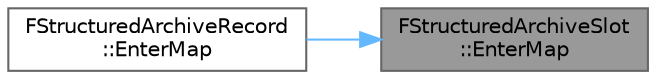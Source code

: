 digraph "FStructuredArchiveSlot::EnterMap"
{
 // INTERACTIVE_SVG=YES
 // LATEX_PDF_SIZE
  bgcolor="transparent";
  edge [fontname=Helvetica,fontsize=10,labelfontname=Helvetica,labelfontsize=10];
  node [fontname=Helvetica,fontsize=10,shape=box,height=0.2,width=0.4];
  rankdir="RL";
  Node1 [id="Node000001",label="FStructuredArchiveSlot\l::EnterMap",height=0.2,width=0.4,color="gray40", fillcolor="grey60", style="filled", fontcolor="black",tooltip=" "];
  Node1 -> Node2 [id="edge1_Node000001_Node000002",dir="back",color="steelblue1",style="solid",tooltip=" "];
  Node2 [id="Node000002",label="FStructuredArchiveRecord\l::EnterMap",height=0.2,width=0.4,color="grey40", fillcolor="white", style="filled",URL="$d2/d24/classFStructuredArchiveRecord.html#a2870fe3155c2b14f2bb262608e7b7d24",tooltip=" "];
}
